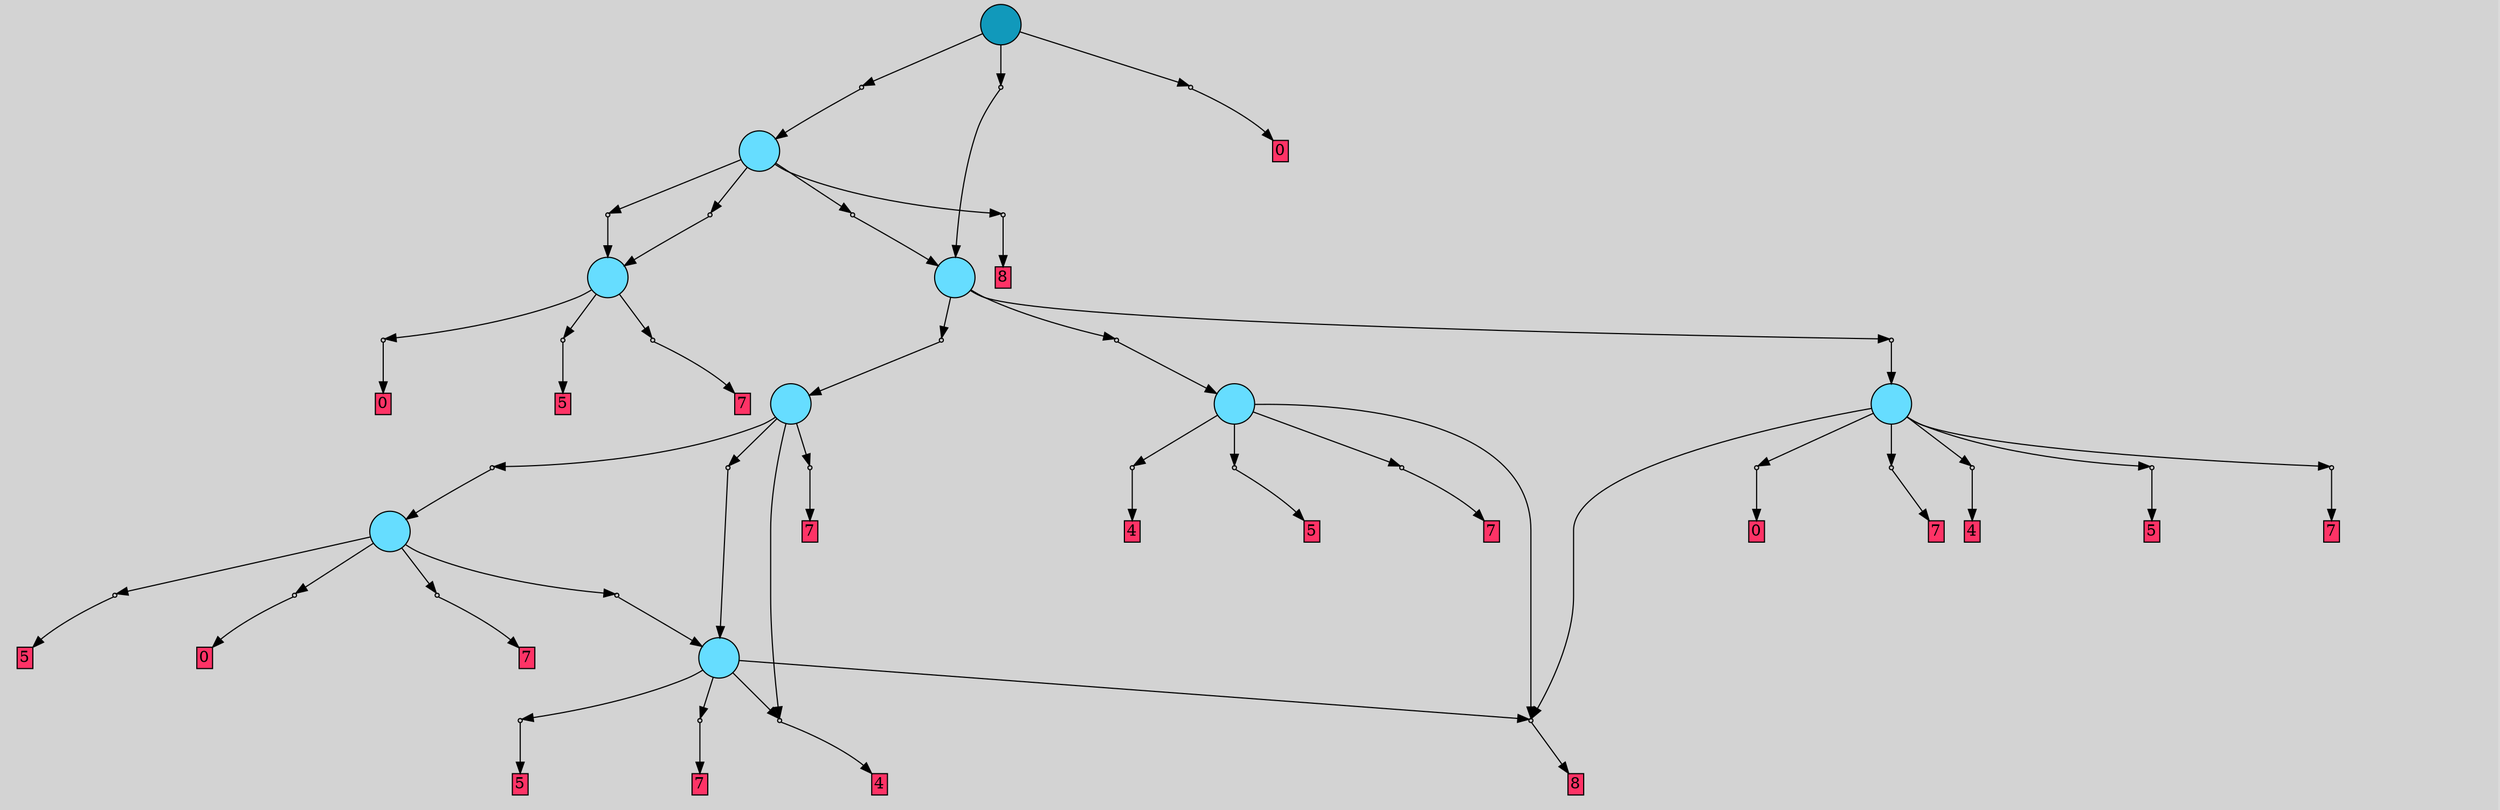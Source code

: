 // File exported with GEGELATI v1.3.1
// On the 2024-04-12 16:00:16
// With the File::TPGGraphDotExporter
digraph{
	graph[pad = "0.212, 0.055" bgcolor = lightgray]
	node[shape=circle style = filled label = ""]
		T0 [fillcolor="#66ddff"]
		T1 [fillcolor="#66ddff"]
		T2 [fillcolor="#66ddff"]
		T3 [fillcolor="#66ddff"]
		T4 [fillcolor="#66ddff"]
		T5 [fillcolor="#66ddff"]
		T6 [fillcolor="#66ddff"]
		T7 [fillcolor="#66ddff"]
		T8 [fillcolor="#1199bb"]
		P0 [fillcolor="#cccccc" shape=point] //
		I0 [shape=box style=invis label="0|0&0|0#3|7&#92;n"]
		P0 -> I0[style=invis]
		A0 [fillcolor="#ff3366" shape=box margin=0.03 width=0 height=0 label="0"]
		T0 -> P0 -> A0
		P1 [fillcolor="#cccccc" shape=point] //
		I1 [shape=box style=invis label="8|0&3|2#4|6&#92;n"]
		P1 -> I1[style=invis]
		A1 [fillcolor="#ff3366" shape=box margin=0.03 width=0 height=0 label="5"]
		T0 -> P1 -> A1
		P2 [fillcolor="#cccccc" shape=point] //
		I2 [shape=box style=invis label="5|0&0|0#0|6&#92;n"]
		P2 -> I2[style=invis]
		A2 [fillcolor="#ff3366" shape=box margin=0.03 width=0 height=0 label="7"]
		T0 -> P2 -> A2
		P3 [fillcolor="#cccccc" shape=point] //
		I3 [shape=box style=invis label="7|3&2|1#0|2&#92;n2|0&0|3#4|6&#92;n"]
		P3 -> I3[style=invis]
		A3 [fillcolor="#ff3366" shape=box margin=0.03 width=0 height=0 label="7"]
		T1 -> P3 -> A3
		P4 [fillcolor="#cccccc" shape=point] //
		I4 [shape=box style=invis label="8|0&3|1#3|6&#92;n"]
		P4 -> I4[style=invis]
		A4 [fillcolor="#ff3366" shape=box margin=0.03 width=0 height=0 label="8"]
		T1 -> P4 -> A4
		P5 [fillcolor="#cccccc" shape=point] //
		I5 [shape=box style=invis label="2|0&2|5#1|6&#92;n"]
		P5 -> I5[style=invis]
		A5 [fillcolor="#ff3366" shape=box margin=0.03 width=0 height=0 label="4"]
		T1 -> P5 -> A5
		P6 [fillcolor="#cccccc" shape=point] //
		I6 [shape=box style=invis label="0|4&4|2#0|4&#92;n2|0&3|5#0|4&#92;n"]
		P6 -> I6[style=invis]
		A6 [fillcolor="#ff3366" shape=box margin=0.03 width=0 height=0 label="5"]
		T1 -> P6 -> A6
		P7 [fillcolor="#cccccc" shape=point] //
		I7 [shape=box style=invis label="2|0&2|0#1|7&#92;n"]
		P7 -> I7[style=invis]
		A7 [fillcolor="#ff3366" shape=box margin=0.03 width=0 height=0 label="7"]
		T2 -> P7 -> A7
		P8 [fillcolor="#cccccc" shape=point] //
		I8 [shape=box style=invis label="2|0&2|4#1|6&#92;n"]
		P8 -> I8[style=invis]
		A8 [fillcolor="#ff3366" shape=box margin=0.03 width=0 height=0 label="4"]
		T2 -> P8 -> A8
		P9 [fillcolor="#cccccc" shape=point] //
		I9 [shape=box style=invis label="2|0&3|2#4|7&#92;n"]
		P9 -> I9[style=invis]
		A9 [fillcolor="#ff3366" shape=box margin=0.03 width=0 height=0 label="5"]
		T2 -> P9 -> A9
		T2 -> P4
		P10 [fillcolor="#cccccc" shape=point] //
		I10 [shape=box style=invis label="8|0&3|5#4|6&#92;n"]
		P10 -> I10[style=invis]
		T3 -> P10 -> T1
		P11 [fillcolor="#cccccc" shape=point] //
		I11 [shape=box style=invis label="5|0&0|0#3|7&#92;n"]
		P11 -> I11[style=invis]
		A10 [fillcolor="#ff3366" shape=box margin=0.03 width=0 height=0 label="0"]
		T3 -> P11 -> A10
		P12 [fillcolor="#cccccc" shape=point] //
		I12 [shape=box style=invis label="1|0&3|0#3|0&#92;n"]
		P12 -> I12[style=invis]
		A11 [fillcolor="#ff3366" shape=box margin=0.03 width=0 height=0 label="7"]
		T3 -> P12 -> A11
		P13 [fillcolor="#cccccc" shape=point] //
		I13 [shape=box style=invis label="2|0&3|2#4|7&#92;n"]
		P13 -> I13[style=invis]
		A12 [fillcolor="#ff3366" shape=box margin=0.03 width=0 height=0 label="5"]
		T3 -> P13 -> A12
		P14 [fillcolor="#cccccc" shape=point] //
		I14 [shape=box style=invis label="1|0&2|4#1|6&#92;n"]
		P14 -> I14[style=invis]
		A13 [fillcolor="#ff3366" shape=box margin=0.03 width=0 height=0 label="4"]
		T4 -> P14 -> A13
		P15 [fillcolor="#cccccc" shape=point] //
		I15 [shape=box style=invis label="0|4&4|2#0|4&#92;n2|0&3|5#0|4&#92;n"]
		P15 -> I15[style=invis]
		A14 [fillcolor="#ff3366" shape=box margin=0.03 width=0 height=0 label="5"]
		T4 -> P15 -> A14
		P16 [fillcolor="#cccccc" shape=point] //
		I16 [shape=box style=invis label="1|0&1|1#2|0&#92;n"]
		P16 -> I16[style=invis]
		A15 [fillcolor="#ff3366" shape=box margin=0.03 width=0 height=0 label="7"]
		T4 -> P16 -> A15
		P17 [fillcolor="#cccccc" shape=point] //
		I17 [shape=box style=invis label="0|0&0|0#3|7&#92;n"]
		P17 -> I17[style=invis]
		A16 [fillcolor="#ff3366" shape=box margin=0.03 width=0 height=0 label="0"]
		T4 -> P17 -> A16
		P18 [fillcolor="#cccccc" shape=point] //
		I18 [shape=box style=invis label="3|0&2|0#3|7&#92;n"]
		P18 -> I18[style=invis]
		A17 [fillcolor="#ff3366" shape=box margin=0.03 width=0 height=0 label="7"]
		T4 -> P18 -> A17
		T4 -> P4
		P19 [fillcolor="#cccccc" shape=point] //
		I19 [shape=box style=invis label="8|0&3|5#4|6&#92;n"]
		P19 -> I19[style=invis]
		T5 -> P19 -> T1
		P20 [fillcolor="#cccccc" shape=point] //
		I20 [shape=box style=invis label="2|0&3|1#1|6&#92;n"]
		P20 -> I20[style=invis]
		T5 -> P20 -> T3
		P21 [fillcolor="#cccccc" shape=point] //
		I21 [shape=box style=invis label="2|0&3|1#4|6&#92;n"]
		P21 -> I21[style=invis]
		A18 [fillcolor="#ff3366" shape=box margin=0.03 width=0 height=0 label="7"]
		T5 -> P21 -> A18
		T5 -> P5
		P22 [fillcolor="#cccccc" shape=point] //
		I22 [shape=box style=invis label="8|0&2|0#2|1&#92;n"]
		P22 -> I22[style=invis]
		T6 -> P22 -> T2
		P23 [fillcolor="#cccccc" shape=point] //
		I23 [shape=box style=invis label="2|0&4|2#4|7&#92;n"]
		P23 -> I23[style=invis]
		T6 -> P23 -> T5
		P24 [fillcolor="#cccccc" shape=point] //
		I24 [shape=box style=invis label="7|4&0|0#3|0&#92;n2|0&0|4#1|1&#92;n"]
		P24 -> I24[style=invis]
		T6 -> P24 -> T4
		P25 [fillcolor="#cccccc" shape=point] //
		I25 [shape=box style=invis label="7|0&4|0#0|3&#92;n"]
		P25 -> I25[style=invis]
		T7 -> P25 -> T0
		P26 [fillcolor="#cccccc" shape=point] //
		I26 [shape=box style=invis label="8|0&3|1#3|6&#92;n"]
		P26 -> I26[style=invis]
		A19 [fillcolor="#ff3366" shape=box margin=0.03 width=0 height=0 label="8"]
		T7 -> P26 -> A19
		P27 [fillcolor="#cccccc" shape=point] //
		I27 [shape=box style=invis label="2|0&3|6#4|4&#92;n"]
		P27 -> I27[style=invis]
		T7 -> P27 -> T0
		P28 [fillcolor="#cccccc" shape=point] //
		I28 [shape=box style=invis label="3|0&2|0#0|2&#92;n"]
		P28 -> I28[style=invis]
		T7 -> P28 -> T6
		P29 [fillcolor="#cccccc" shape=point] //
		I29 [shape=box style=invis label="3|0&3|3#0|1&#92;n"]
		P29 -> I29[style=invis]
		A20 [fillcolor="#ff3366" shape=box margin=0.03 width=0 height=0 label="0"]
		T8 -> P29 -> A20
		P30 [fillcolor="#cccccc" shape=point] //
		I30 [shape=box style=invis label="8|0&4|6#4|3&#92;n"]
		P30 -> I30[style=invis]
		T8 -> P30 -> T7
		P31 [fillcolor="#cccccc" shape=point] //
		I31 [shape=box style=invis label="1|7&3|1#2|4&#92;n3|0&0|7#0|5&#92;n"]
		P31 -> I31[style=invis]
		T8 -> P31 -> T6
		{ rank= same T8 }
}

